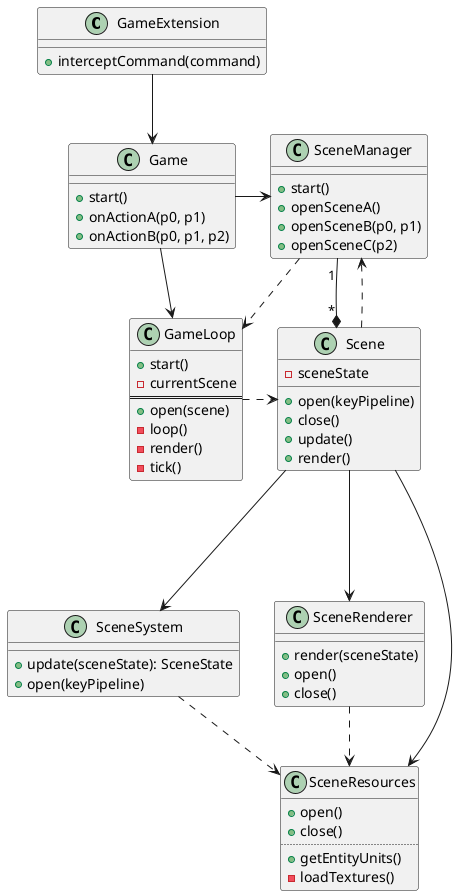 @startuml

class GameExtension {
    + interceptCommand(command)
}

class Game {
    + start()
    + onActionA(p0, p1)
    + onActionB(p0, p1, p2)
}

class Scene {
    - sceneState
    + open(keyPipeline)
    + close()
    + update()
    + render()
}

class GameLoop {
    + start()
    - currentScene
    ==
    + open(scene)
    - loop()
    - render()
    - tick()
}

class SceneManager {
    + start()
    + openSceneA()
    + openSceneB(p0, p1)
    + openSceneC(p2)
}

class SceneSystem {
    + update(sceneState): SceneState
    + open(keyPipeline)
}

class SceneRenderer {
    + render(sceneState)
    + open()
    + close()
}

class SceneResources {
    + open()
    + close()
    ..
    + getEntityUnits()
    - loadTextures()
}

GameExtension --> Game

Game -> SceneManager
Game -> GameLoop

GameLoop .> Scene

SceneManager ..> GameLoop
SceneManager "1" -* "*" Scene

Scene ...> SceneManager
Scene ---> SceneSystem
Scene ---> SceneRenderer
Scene --> SceneResources

SceneSystem ..> SceneResources
SceneRenderer ..> SceneResources

@enduml